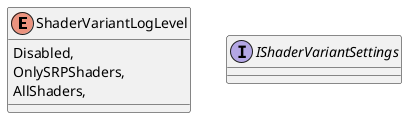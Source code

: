 @startuml
enum ShaderVariantLogLevel {
    Disabled,
    OnlySRPShaders,
    AllShaders,
}
interface IShaderVariantSettings {
}
@enduml
